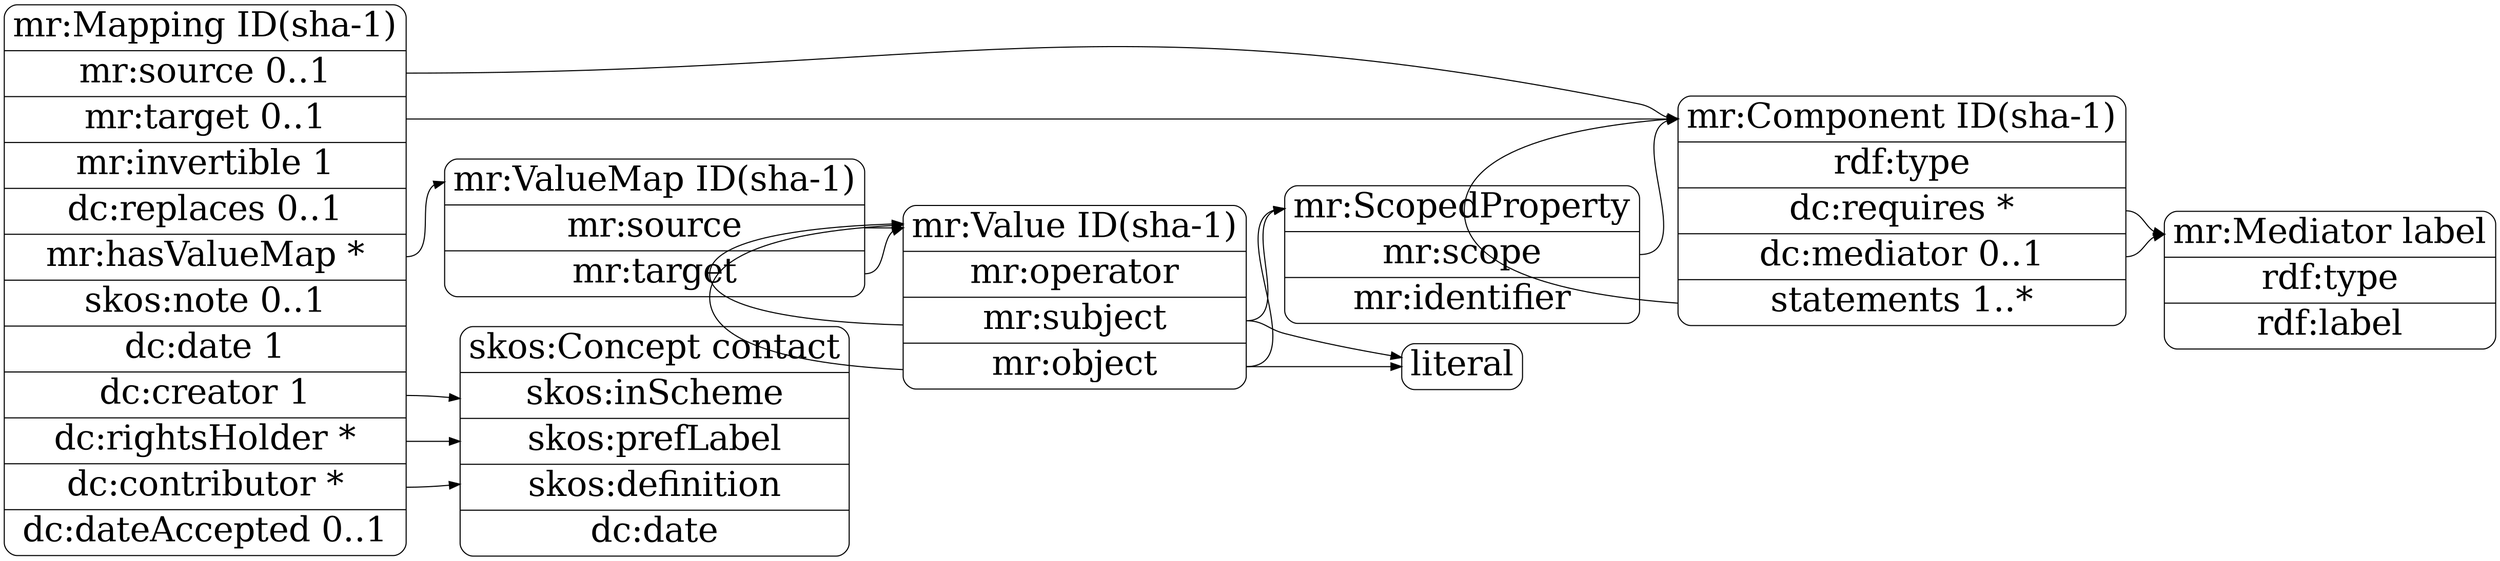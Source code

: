 digraph records {

## basic setup 

   	rankdir = LR;
        node [
        fontsize = 32,
        shape = Mrecord
        ];

        edge [
        fontsize = 24
        ];

## class definitions


   	component [
	label = "<title> mr:Component ID(sha-1) |<type> rdf:type |<req> dc:requires *|<med> dc:mediator 0..1|<props> statements 1..*"
	];

        mediator [
	label = "<title> mr:Mediator label |<type> rdf:type|<label> rdf:label  "
	];

	valuemap [
	label = "<title> mr:ValueMap ID(sha-1) |<source> mr:source |<target> mr:target" 
	];

	getattr [
	label = "<title> mr:ScopedProperty | <scope> mr:scope |<val> mr:identifier"
	];

	literal [
	label = "<title> literal"
	];

	value [
	label = "<title> mr:Value ID(sha-1) |<o> mr:operator |<sub> mr:subject |<ob> mr:object"
	];

	mapping [
	label = "<title> mr:Mapping ID(sha-1) |<source> mr:source 0..1|<target> mr:target 0..1|mr:invertible 1| dc:replaces 0..1 |<valmap> mr:hasValueMap *|skos:note 0..1|dc:date 1|<c> dc:creator 1|<o> dc:rightsHolder *|<w> dc:contributor *|<dataAcc> dc:dateAccepted 0..1"
	];


	contact [
	label = "<title> skos:Concept contact | skos:inScheme| skos:prefLabel |skos:definition |dc:date"
	];


## relations


	mapping:source -> component:title

	mapping:target -> component:title

	component:props -> component:title

	component:med -> mediator:title
	component:req -> mediator:title

	mapping:valmap -> valuemap:title

	valuemap:source -> value:title
	valuemap:target -> value:title

	getattr:scope -> component:title

	mapping:c -> contact
	mapping:o -> contact
	mapping:w -> contact

	value:sub -> value:title
	value:ob -> value:title

	value:sub -> getattr:title
	value:ob -> getattr:title

	value:sub -> literal:title
	value:ob -> literal:title


}